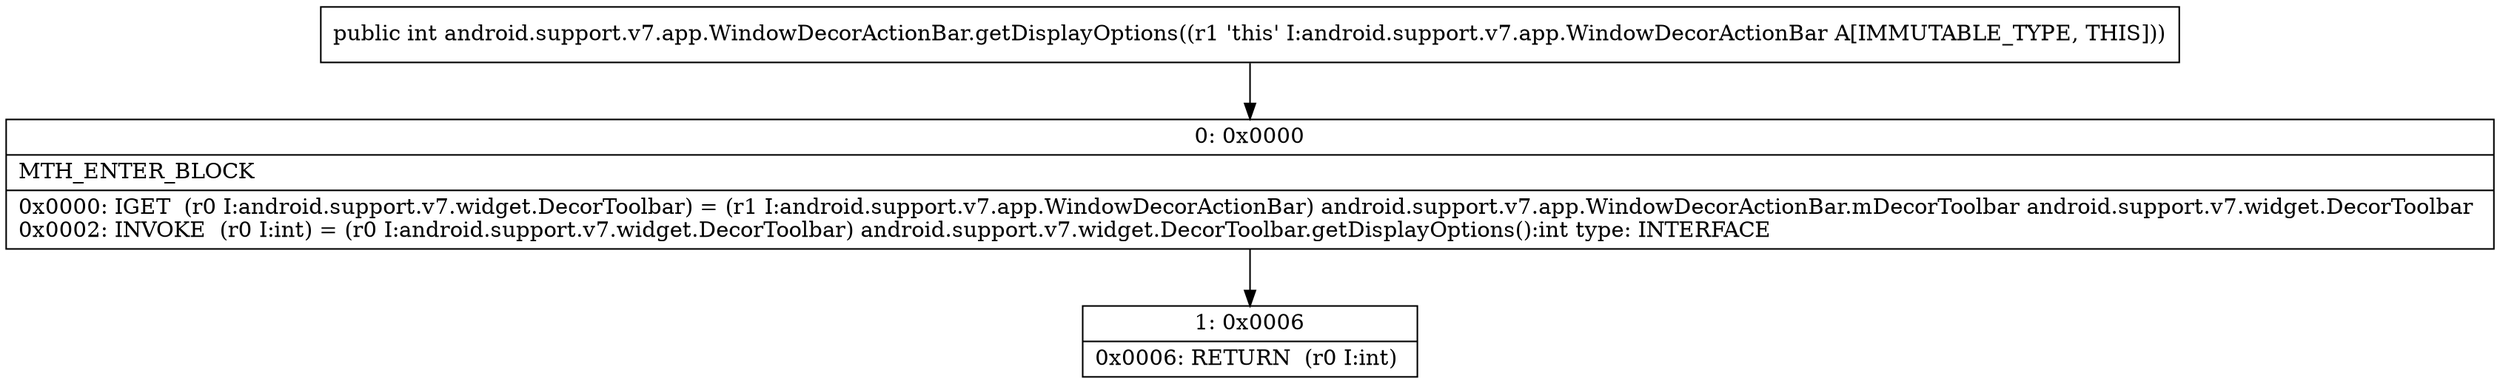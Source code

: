 digraph "CFG forandroid.support.v7.app.WindowDecorActionBar.getDisplayOptions()I" {
Node_0 [shape=record,label="{0\:\ 0x0000|MTH_ENTER_BLOCK\l|0x0000: IGET  (r0 I:android.support.v7.widget.DecorToolbar) = (r1 I:android.support.v7.app.WindowDecorActionBar) android.support.v7.app.WindowDecorActionBar.mDecorToolbar android.support.v7.widget.DecorToolbar \l0x0002: INVOKE  (r0 I:int) = (r0 I:android.support.v7.widget.DecorToolbar) android.support.v7.widget.DecorToolbar.getDisplayOptions():int type: INTERFACE \l}"];
Node_1 [shape=record,label="{1\:\ 0x0006|0x0006: RETURN  (r0 I:int) \l}"];
MethodNode[shape=record,label="{public int android.support.v7.app.WindowDecorActionBar.getDisplayOptions((r1 'this' I:android.support.v7.app.WindowDecorActionBar A[IMMUTABLE_TYPE, THIS])) }"];
MethodNode -> Node_0;
Node_0 -> Node_1;
}

